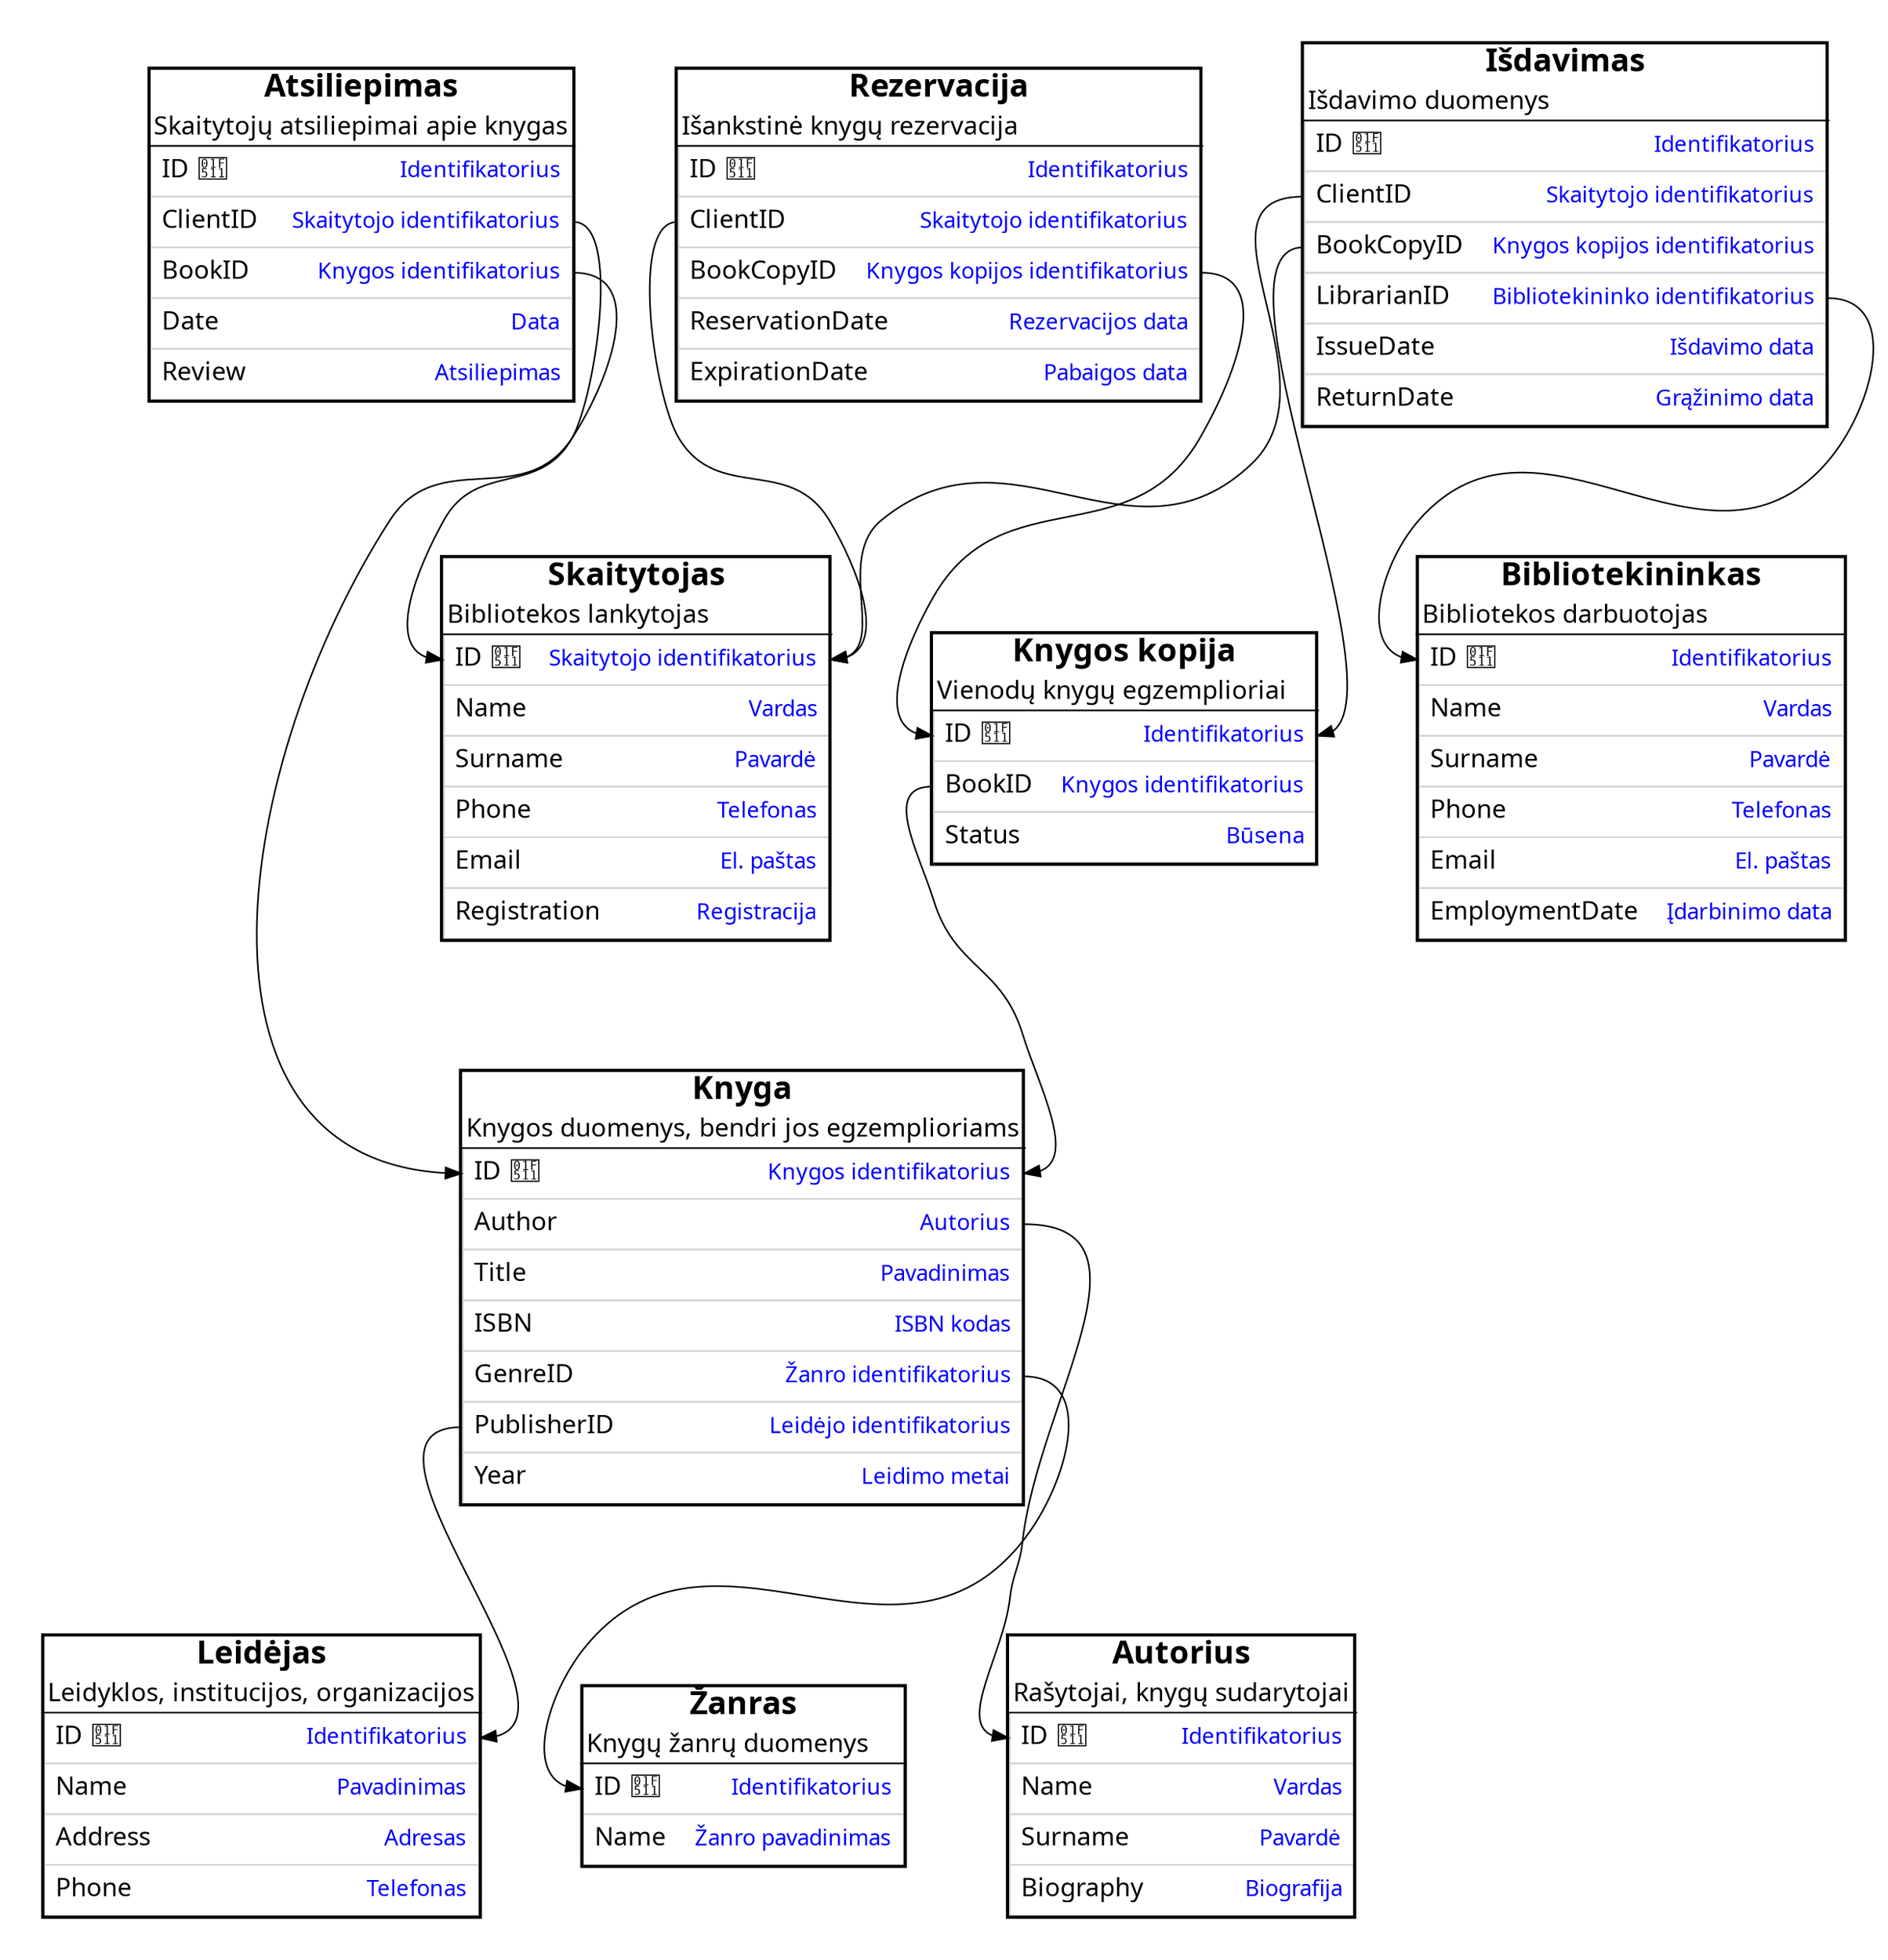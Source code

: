 // Graphviz DOT sintaksės pavyzdys atvaizduojant duombazės lentelių ryšius

digraph {
    // fontname="Times-Roman" yra numatytasis šriftas
    // fontname=Verdana tinkamesnis mažuose šriftuose, bet gali netikti pločiai
    node [margin=0.3 shape=none fontname="Verdana"]
    // layout: circo dot fdp neato osage sfdp twopi
    // graph [layout=fdp overlap=false]  // fdp išdėstymas vienas tinkamesnių šiam atvejui
    // graph [layout=neato overlap=false]  // neato išdėstymas vienas tinkamesnių šiam atvejui
    graph [overlap=false]  // automatinis išdėstymas

    "Atsiliepimas" [label=<<TABLE BORDER="2" CELLBORDER="0" CELLSPACING="0">
        <TR><TD PORT=" "><FONT POINT-SIZE="20"><B>Atsiliepimas</B></FONT></TD></TR>
        <TR><TD ALIGN="LEFT"><FONT POINT-SIZE="16">Skaitytojų atsiliepimai apie knygas</FONT></TD></TR>
        <HR></HR>
        <TR><TD PORT="ID" ALIGN="LEFT" BORDER="1" COLOR="lightgray"><TABLE BORDER="0"><TR>
            <TD ALIGN="LEFT"><FONT POINT-SIZE="16">ID 🔑</FONT></TD>
            <TD ALIGN="RIGHT"><FONT COLOR="blue">   Identifikatorius</FONT></TD>
        </TR></TABLE></TD></TR>
        <TR><TD PORT="ClientID" ALIGN="LEFT" BORDER="1" COLOR="lightgray"><TABLE BORDER="0"><TR>
            <TD ALIGN="LEFT"><FONT POINT-SIZE="16">ClientID</FONT></TD>
            <TD ALIGN="RIGHT"><FONT COLOR="blue">   Skaitytojo identifikatorius</FONT></TD>
        </TR></TABLE></TD></TR>
        <TR><TD PORT="BookID" ALIGN="LEFT" BORDER="1" COLOR="lightgray"><TABLE BORDER="0"><TR>
            <TD ALIGN="LEFT"><FONT POINT-SIZE="16">BookID</FONT></TD>
            <TD ALIGN="RIGHT"><FONT COLOR="blue">   Knygos identifikatorius</FONT></TD>
        </TR></TABLE></TD></TR>
        <TR><TD PORT="Date" ALIGN="LEFT" BORDER="1" COLOR="lightgray"><TABLE BORDER="0"><TR>
            <TD ALIGN="LEFT"><FONT POINT-SIZE="16">Date</FONT></TD>
            <TD ALIGN="RIGHT"><FONT COLOR="blue">   Data</FONT></TD>
        </TR></TABLE></TD></TR>
        <TR><TD PORT="Review" ALIGN="LEFT" BORDER="1" COLOR="lightgray"><TABLE BORDER="0"><TR>
            <TD ALIGN="LEFT"><FONT POINT-SIZE="16">Review</FONT></TD>
            <TD ALIGN="RIGHT"><FONT COLOR="blue">   Atsiliepimas</FONT></TD>
        </TR></TABLE></TD></TR>
        </TABLE>>]

    "Autorius" [label=<<TABLE BORDER="2" CELLBORDER="0" CELLSPACING="0">
        <TR><TD PORT=" "><FONT POINT-SIZE="20"><B>Autorius</B></FONT></TD></TR>
        <TR><TD ALIGN="LEFT"><FONT POINT-SIZE="16">Rašytojai, knygų sudarytojai</FONT></TD></TR>
        <HR></HR>
        <TR><TD PORT="ID" ALIGN="LEFT" BORDER="1" COLOR="lightgray"><TABLE BORDER="0"><TR>
            <TD ALIGN="LEFT"><FONT POINT-SIZE="16">ID 🔑</FONT></TD>
            <TD ALIGN="RIGHT"><FONT COLOR="blue">   Identifikatorius</FONT></TD>
        </TR></TABLE></TD></TR>
        <TR><TD PORT="Name" ALIGN="LEFT" BORDER="1" COLOR="lightgray"><TABLE BORDER="0"><TR>
            <TD ALIGN="LEFT"><FONT POINT-SIZE="16">Name</FONT></TD>
            <TD ALIGN="RIGHT"><FONT COLOR="blue">   Vardas</FONT></TD>
        </TR></TABLE></TD></TR>
        <TR><TD PORT="Surname" ALIGN="LEFT" BORDER="1" COLOR="lightgray"><TABLE BORDER="0"><TR>
            <TD ALIGN="LEFT"><FONT POINT-SIZE="16">Surname</FONT></TD>
            <TD ALIGN="RIGHT"><FONT COLOR="blue">   Pavardė</FONT></TD>
        </TR></TABLE></TD></TR>
        <TR><TD PORT="Biography" ALIGN="LEFT" BORDER="1" COLOR="lightgray"><TABLE BORDER="0"><TR>
            <TD ALIGN="LEFT"><FONT POINT-SIZE="16">Biography</FONT></TD>
            <TD ALIGN="RIGHT"><FONT COLOR="blue">   Biografija</FONT></TD>
        </TR></TABLE></TD></TR>
        </TABLE>>]

    "Bibliotekininkas" [label=<<TABLE BORDER="2" CELLBORDER="0" CELLSPACING="0">
        <TR><TD PORT=" "><FONT POINT-SIZE="20"><B>Bibliotekininkas</B></FONT></TD></TR>
        <TR><TD ALIGN="LEFT"><FONT POINT-SIZE="16">Bibliotekos darbuotojas</FONT></TD></TR>
        <HR></HR>
        <TR><TD PORT="ID" ALIGN="LEFT" BORDER="1" COLOR="lightgray"><TABLE BORDER="0"><TR>
            <TD ALIGN="LEFT"><FONT POINT-SIZE="16">ID 🔑</FONT></TD>
            <TD ALIGN="RIGHT"><FONT COLOR="blue">   Identifikatorius</FONT></TD>
        </TR></TABLE></TD></TR>
        <TR><TD PORT="Name" ALIGN="LEFT" BORDER="1" COLOR="lightgray"><TABLE BORDER="0"><TR>
            <TD ALIGN="LEFT"><FONT POINT-SIZE="16">Name</FONT></TD>
            <TD ALIGN="RIGHT"><FONT COLOR="blue">   Vardas</FONT></TD>
        </TR></TABLE></TD></TR>
        <TR><TD PORT="Surname" ALIGN="LEFT" BORDER="1" COLOR="lightgray"><TABLE BORDER="0"><TR>
            <TD ALIGN="LEFT"><FONT POINT-SIZE="16">Surname</FONT></TD>
            <TD ALIGN="RIGHT"><FONT COLOR="blue">   Pavardė</FONT></TD>
        </TR></TABLE></TD></TR>
        <TR><TD PORT="Phone" ALIGN="LEFT" BORDER="1" COLOR="lightgray"><TABLE BORDER="0"><TR>
            <TD ALIGN="LEFT"><FONT POINT-SIZE="16">Phone</FONT></TD>
            <TD ALIGN="RIGHT"><FONT COLOR="blue">   Telefonas</FONT></TD>
        </TR></TABLE></TD></TR>
        <TR><TD PORT="Email" ALIGN="LEFT" BORDER="1" COLOR="lightgray"><TABLE BORDER="0"><TR>
            <TD ALIGN="LEFT"><FONT POINT-SIZE="16">Email</FONT></TD>
            <TD ALIGN="RIGHT"><FONT COLOR="blue">   El. paštas</FONT></TD>
        </TR></TABLE></TD></TR>
        <TR><TD PORT="EmploymentDate" ALIGN="LEFT" BORDER="1" COLOR="lightgray"><TABLE BORDER="0"><TR>
            <TD ALIGN="LEFT"><FONT POINT-SIZE="16">EmploymentDate</FONT></TD>
            <TD ALIGN="RIGHT"><FONT COLOR="blue">   Įdarbinimo data</FONT></TD>
        </TR></TABLE></TD></TR>
        </TABLE>>]

    "Išdavimas" [label=<<TABLE BORDER="2" CELLBORDER="0" CELLSPACING="0">
        <TR><TD PORT=" "><FONT POINT-SIZE="20"><B>Išdavimas</B></FONT></TD></TR>
        <TR><TD ALIGN="LEFT"><FONT POINT-SIZE="16">Išdavimo duomenys</FONT></TD></TR>
        <HR></HR>
        <TR><TD PORT="ID" ALIGN="LEFT" BORDER="1" COLOR="lightgray"><TABLE BORDER="0"><TR>
            <TD ALIGN="LEFT"><FONT POINT-SIZE="16">ID 🔑</FONT></TD>
            <TD ALIGN="RIGHT"><FONT COLOR="blue">   Identifikatorius</FONT></TD>
        </TR></TABLE></TD></TR>
        <TR><TD PORT="ClientID" ALIGN="LEFT" BORDER="1" COLOR="lightgray"><TABLE BORDER="0"><TR>
            <TD ALIGN="LEFT"><FONT POINT-SIZE="16">ClientID</FONT></TD>
            <TD ALIGN="RIGHT"><FONT COLOR="blue">   Skaitytojo identifikatorius</FONT></TD>
        </TR></TABLE></TD></TR>
        <TR><TD PORT="BookCopyID" ALIGN="LEFT" BORDER="1" COLOR="lightgray"><TABLE BORDER="0"><TR>
            <TD ALIGN="LEFT"><FONT POINT-SIZE="16">BookCopyID</FONT></TD>
            <TD ALIGN="RIGHT"><FONT COLOR="blue">   Knygos kopijos identifikatorius</FONT></TD>
        </TR></TABLE></TD></TR>
        <TR><TD PORT="LibrarianID" ALIGN="LEFT" BORDER="1" COLOR="lightgray"><TABLE BORDER="0"><TR>
            <TD ALIGN="LEFT"><FONT POINT-SIZE="16">LibrarianID</FONT></TD>
            <TD ALIGN="RIGHT"><FONT COLOR="blue">   Bibliotekininko identifikatorius</FONT></TD>
        </TR></TABLE></TD></TR>
        <TR><TD PORT="IssueDate" ALIGN="LEFT" BORDER="1" COLOR="lightgray"><TABLE BORDER="0"><TR>
            <TD ALIGN="LEFT"><FONT POINT-SIZE="16">IssueDate</FONT></TD>
            <TD ALIGN="RIGHT"><FONT COLOR="blue">   Išdavimo data</FONT></TD>
        </TR></TABLE></TD></TR>
        <TR><TD PORT="ReturnDate" ALIGN="LEFT" BORDER="1" COLOR="lightgray"><TABLE BORDER="0"><TR>
            <TD ALIGN="LEFT"><FONT POINT-SIZE="16">ReturnDate</FONT></TD>
            <TD ALIGN="RIGHT"><FONT COLOR="blue">   Grąžinimo data</FONT></TD>
        </TR></TABLE></TD></TR>
        </TABLE>>]

    "Knyga" [label=<<TABLE BORDER="2" CELLBORDER="0" CELLSPACING="0">
        <TR><TD PORT=" "><FONT POINT-SIZE="20"><B>Knyga</B></FONT></TD></TR>
        <TR><TD ALIGN="LEFT"><FONT POINT-SIZE="16">Knygos duomenys, bendri jos egzemplioriams</FONT></TD></TR>
        <HR></HR>
        <TR><TD PORT="ID" ALIGN="LEFT" BORDER="1" COLOR="lightgray"><TABLE BORDER="0"><TR>
            <TD ALIGN="LEFT"><FONT POINT-SIZE="16">ID 🔑</FONT></TD>
            <TD ALIGN="RIGHT"><FONT COLOR="blue">   Knygos identifikatorius</FONT></TD>
        </TR></TABLE></TD></TR>
        <TR><TD PORT="Author" ALIGN="LEFT" BORDER="1" COLOR="lightgray"><TABLE BORDER="0"><TR>
            <TD ALIGN="LEFT"><FONT POINT-SIZE="16">Author</FONT></TD>
            <TD ALIGN="RIGHT"><FONT COLOR="blue">   Autorius</FONT></TD>
        </TR></TABLE></TD></TR>
        <TR><TD PORT="Title" ALIGN="LEFT" BORDER="1" COLOR="lightgray"><TABLE BORDER="0"><TR>
            <TD ALIGN="LEFT"><FONT POINT-SIZE="16">Title</FONT></TD>
            <TD ALIGN="RIGHT"><FONT COLOR="blue">   Pavadinimas</FONT></TD>
        </TR></TABLE></TD></TR>
        <TR><TD PORT="ISBN" ALIGN="LEFT" BORDER="1" COLOR="lightgray"><TABLE BORDER="0"><TR>
            <TD ALIGN="LEFT"><FONT POINT-SIZE="16">ISBN</FONT></TD>
            <TD ALIGN="RIGHT"><FONT COLOR="blue">   ISBN kodas</FONT></TD>
        </TR></TABLE></TD></TR>
        <TR><TD PORT="GenreID" ALIGN="LEFT" BORDER="1" COLOR="lightgray"><TABLE BORDER="0"><TR>
            <TD ALIGN="LEFT"><FONT POINT-SIZE="16">GenreID</FONT></TD>
            <TD ALIGN="RIGHT"><FONT COLOR="blue">   Žanro identifikatorius</FONT></TD>
        </TR></TABLE></TD></TR>
        <TR><TD PORT="PublisherID" ALIGN="LEFT" BORDER="1" COLOR="lightgray"><TABLE BORDER="0"><TR>
            <TD ALIGN="LEFT"><FONT POINT-SIZE="16">PublisherID</FONT></TD>
            <TD ALIGN="RIGHT"><FONT COLOR="blue">   Leidėjo identifikatorius</FONT></TD>
        </TR></TABLE></TD></TR>
        <TR><TD PORT="Year" ALIGN="LEFT" BORDER="1" COLOR="lightgray"><TABLE BORDER="0"><TR>
            <TD ALIGN="LEFT"><FONT POINT-SIZE="16">Year</FONT></TD>
            <TD ALIGN="RIGHT"><FONT COLOR="blue">   Leidimo metai</FONT></TD>
        </TR></TABLE></TD></TR>
        </TABLE>>]

    "Knygos kopija" [label=<<TABLE BORDER="2" CELLBORDER="0" CELLSPACING="0">
        <TR><TD PORT=" "><FONT POINT-SIZE="20"><B>Knygos kopija</B></FONT></TD></TR>
        <TR><TD ALIGN="LEFT"><FONT POINT-SIZE="16">Vienodų knygų egzemplioriai</FONT></TD></TR>
        <HR></HR>
        <TR><TD PORT="ID" ALIGN="LEFT" BORDER="1" COLOR="lightgray"><TABLE BORDER="0"><TR>
            <TD ALIGN="LEFT"><FONT POINT-SIZE="16">ID 🔑</FONT></TD>
            <TD ALIGN="RIGHT"><FONT COLOR="blue">   Identifikatorius</FONT></TD>
        </TR></TABLE></TD></TR>
        <TR><TD PORT="BookID" ALIGN="LEFT" BORDER="1" COLOR="lightgray"><TABLE BORDER="0"><TR>
            <TD ALIGN="LEFT"><FONT POINT-SIZE="16">BookID</FONT></TD>
            <TD ALIGN="RIGHT"><FONT COLOR="blue">   Knygos identifikatorius</FONT></TD>
        </TR></TABLE></TD></TR>
        <TR><TD PORT="Status" ALIGN="LEFT" BORDER="1" COLOR="lightgray"><TABLE BORDER="0"><TR>
            <TD ALIGN="LEFT"><FONT POINT-SIZE="16">Status</FONT></TD>
            <TD ALIGN="RIGHT"><FONT COLOR="blue">   Būsena</FONT></TD>
        </TR></TABLE></TD></TR>
        </TABLE>>]

    "Leidėjas" [label=<<TABLE BORDER="2" CELLBORDER="0" CELLSPACING="0">
        <TR><TD PORT=" "><FONT POINT-SIZE="20"><B>Leidėjas</B></FONT></TD></TR>
        <TR><TD ALIGN="LEFT"><FONT POINT-SIZE="16">Leidyklos, institucijos, organizacijos</FONT></TD></TR>
        <HR></HR>
        <TR><TD PORT="ID" ALIGN="LEFT" BORDER="1" COLOR="lightgray"><TABLE BORDER="0"><TR>
            <TD ALIGN="LEFT"><FONT POINT-SIZE="16">ID 🔑</FONT></TD>
            <TD ALIGN="RIGHT"><FONT COLOR="blue">   Identifikatorius</FONT></TD>
        </TR></TABLE></TD></TR>
        <TR><TD PORT="Name" ALIGN="LEFT" BORDER="1" COLOR="lightgray"><TABLE BORDER="0"><TR>
            <TD ALIGN="LEFT"><FONT POINT-SIZE="16">Name</FONT></TD>
            <TD ALIGN="RIGHT"><FONT COLOR="blue">   Pavadinimas</FONT></TD>
        </TR></TABLE></TD></TR>
        <TR><TD PORT="Address" ALIGN="LEFT" BORDER="1" COLOR="lightgray"><TABLE BORDER="0"><TR>
            <TD ALIGN="LEFT"><FONT POINT-SIZE="16">Address</FONT></TD>
            <TD ALIGN="RIGHT"><FONT COLOR="blue">   Adresas</FONT></TD>
        </TR></TABLE></TD></TR>
        <TR><TD PORT="Phone" ALIGN="LEFT" BORDER="1" COLOR="lightgray"><TABLE BORDER="0"><TR>
            <TD ALIGN="LEFT"><FONT POINT-SIZE="16">Phone</FONT></TD>
            <TD ALIGN="RIGHT"><FONT COLOR="blue">   Telefonas</FONT></TD>
        </TR></TABLE></TD></TR>
        </TABLE>>]

    "Rezervacija" [label=<<TABLE BORDER="2" CELLBORDER="0" CELLSPACING="0">
        <TR><TD PORT=" "><FONT POINT-SIZE="20"><B>Rezervacija</B></FONT></TD></TR>
        <TR><TD ALIGN="LEFT"><FONT POINT-SIZE="16">Išankstinė knygų rezervacija</FONT></TD></TR>
        <HR></HR>
        <TR><TD PORT="ID" ALIGN="LEFT" BORDER="1" COLOR="lightgray"><TABLE BORDER="0"><TR>
            <TD ALIGN="LEFT"><FONT POINT-SIZE="16">ID 🔑</FONT></TD>
            <TD ALIGN="RIGHT"><FONT COLOR="blue">   Identifikatorius</FONT></TD>
        </TR></TABLE></TD></TR>
        <TR><TD PORT="ClientID" ALIGN="LEFT" BORDER="1" COLOR="lightgray"><TABLE BORDER="0"><TR>
            <TD ALIGN="LEFT"><FONT POINT-SIZE="16">ClientID</FONT></TD>
            <TD ALIGN="RIGHT"><FONT COLOR="blue">   Skaitytojo identifikatorius</FONT></TD>
        </TR></TABLE></TD></TR>
        <TR><TD PORT="BookCopyID" ALIGN="LEFT" BORDER="1" COLOR="lightgray"><TABLE BORDER="0"><TR>
            <TD ALIGN="LEFT"><FONT POINT-SIZE="16">BookCopyID</FONT></TD>
            <TD ALIGN="RIGHT"><FONT COLOR="blue">   Knygos kopijos identifikatorius</FONT></TD>
        </TR></TABLE></TD></TR>
        <TR><TD PORT="ReservationDate" ALIGN="LEFT" BORDER="1" COLOR="lightgray"><TABLE BORDER="0"><TR>
            <TD ALIGN="LEFT"><FONT POINT-SIZE="16">ReservationDate</FONT></TD>
            <TD ALIGN="RIGHT"><FONT COLOR="blue">   Rezervacijos data</FONT></TD>
        </TR></TABLE></TD></TR>
        <TR><TD PORT="ExpirationDate" ALIGN="LEFT" BORDER="1" COLOR="lightgray"><TABLE BORDER="0"><TR>
            <TD ALIGN="LEFT"><FONT POINT-SIZE="16">ExpirationDate</FONT></TD>
            <TD ALIGN="RIGHT"><FONT COLOR="blue">   Pabaigos data</FONT></TD>
        </TR></TABLE></TD></TR>
        </TABLE>>]

    "Skaitytojas" [label=<<TABLE BORDER="2" CELLBORDER="0" CELLSPACING="0">
        <TR><TD PORT=" "><FONT POINT-SIZE="20"><B>Skaitytojas</B></FONT></TD></TR>
        <TR><TD ALIGN="LEFT"><FONT POINT-SIZE="16">Bibliotekos lankytojas</FONT></TD></TR>
        <HR></HR>
        <TR><TD PORT="ID" ALIGN="LEFT" BORDER="1" COLOR="lightgray"><TABLE BORDER="0"><TR>
            <TD ALIGN="LEFT"><FONT POINT-SIZE="16">ID 🔑</FONT></TD>
            <TD ALIGN="RIGHT"><FONT COLOR="blue">   Skaitytojo identifikatorius</FONT></TD>
        </TR></TABLE></TD></TR>
        <TR><TD PORT="Name" ALIGN="LEFT" BORDER="1" COLOR="lightgray"><TABLE BORDER="0"><TR>
            <TD ALIGN="LEFT"><FONT POINT-SIZE="16">Name</FONT></TD>
            <TD ALIGN="RIGHT"><FONT COLOR="blue">   Vardas</FONT></TD>
        </TR></TABLE></TD></TR>
        <TR><TD PORT="Surname" ALIGN="LEFT" BORDER="1" COLOR="lightgray"><TABLE BORDER="0"><TR>
            <TD ALIGN="LEFT"><FONT POINT-SIZE="16">Surname</FONT></TD>
            <TD ALIGN="RIGHT"><FONT COLOR="blue">   Pavardė</FONT></TD>
        </TR></TABLE></TD></TR>
        <TR><TD PORT="Phone" ALIGN="LEFT" BORDER="1" COLOR="lightgray"><TABLE BORDER="0"><TR>
            <TD ALIGN="LEFT"><FONT POINT-SIZE="16">Phone</FONT></TD>
            <TD ALIGN="RIGHT"><FONT COLOR="blue">   Telefonas</FONT></TD>
        </TR></TABLE></TD></TR>
        <TR><TD PORT="Email" ALIGN="LEFT" BORDER="1" COLOR="lightgray"><TABLE BORDER="0"><TR>
            <TD ALIGN="LEFT"><FONT POINT-SIZE="16">Email</FONT></TD>
            <TD ALIGN="RIGHT"><FONT COLOR="blue">   El. paštas</FONT></TD>
        </TR></TABLE></TD></TR>
        <TR><TD PORT="Registration" ALIGN="LEFT" BORDER="1" COLOR="lightgray"><TABLE BORDER="0"><TR>
            <TD ALIGN="LEFT"><FONT POINT-SIZE="16">Registration</FONT></TD>
            <TD ALIGN="RIGHT"><FONT COLOR="blue">   Registracija</FONT></TD>
        </TR></TABLE></TD></TR>
        </TABLE>>]

    "Žanras" [label=<<TABLE BORDER="2" CELLBORDER="0" CELLSPACING="0">
        <TR><TD PORT=" "><FONT POINT-SIZE="20"><B>Žanras</B></FONT></TD></TR>
        <TR><TD ALIGN="LEFT"><FONT POINT-SIZE="16">Knygų žanrų duomenys</FONT></TD></TR>
        <HR></HR>
        <TR><TD PORT="ID" ALIGN="LEFT" BORDER="1" COLOR="lightgray"><TABLE BORDER="0"><TR>
            <TD ALIGN="LEFT"><FONT POINT-SIZE="16">ID 🔑</FONT></TD>
            <TD ALIGN="RIGHT"><FONT COLOR="blue">   Identifikatorius</FONT></TD>
        </TR></TABLE></TD></TR>
        <TR><TD PORT="Name" ALIGN="LEFT" BORDER="1" COLOR="lightgray"><TABLE BORDER="0"><TR>
            <TD ALIGN="LEFT"><FONT POINT-SIZE="16">Name</FONT></TD>
            <TD ALIGN="RIGHT"><FONT COLOR="blue">   Žanro pavadinimas</FONT></TD>
        </TR></TABLE></TD></TR>
        </TABLE>>]

    "Išdavimas":"ClientID" -> "Skaitytojas":"ID" [dir="forward"];
    "Išdavimas":"BookCopyID" -> "Knygos kopija":"ID" [dir="forward"];
    "Išdavimas":"LibrarianID" -> "Bibliotekininkas":"ID" [dir="forward"];
    "Atsiliepimas":"ClientID" -> "Skaitytojas":"ID" [dir="forward"];
    "Atsiliepimas":"BookID" -> "Knyga":"ID" [dir="forward"];
    "Knyga":"PublisherID" -> "Leidėjas":"ID" [dir="forward"];
    "Knyga":"Author" -> "Autorius":"ID" [dir="forward"];
    "Knyga":"GenreID" -> "Žanras":"ID" [dir="forward"];
    "Knygos kopija":"BookID" -> "Knyga":"ID" [dir="forward"];
    "Rezervacija":"ClientID" -> "Skaitytojas":"ID" [dir="forward"];
    "Rezervacija":"BookCopyID" -> "Knygos kopija":"ID" [dir="forward"];

}
